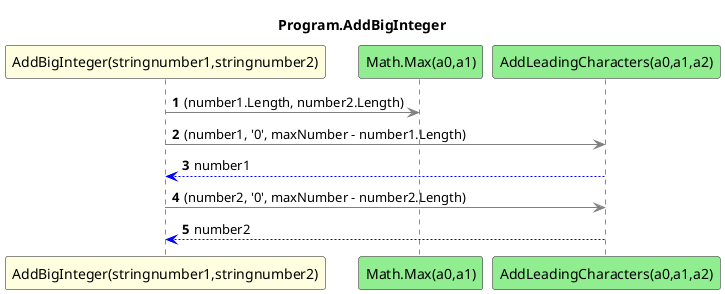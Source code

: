 @startuml Program.AddBigInteger
title Program.AddBigInteger
participant "AddBigInteger(stringnumber1,stringnumber2)" as AddBigInteger_p0_p1 #LightYellow
participant "Math.Max(a0,a1)" as Math_Max_a0_a1 #LightGreen
participant "AddLeadingCharacters(a0,a1,a2)" as AddLeadingCharacters_a0_a1_a2 #LightGreen
autonumber
AddBigInteger_p0_p1 -[#grey]> Math_Max_a0_a1 : (number1.Length, number2.Length)
AddBigInteger_p0_p1 -[#grey]> AddLeadingCharacters_a0_a1_a2 : (number1, '0', maxNumber - number1.Length)
AddLeadingCharacters_a0_a1_a2 -[#blue]-> AddBigInteger_p0_p1 : number1
AddBigInteger_p0_p1 -[#grey]> AddLeadingCharacters_a0_a1_a2 : (number2, '0', maxNumber - number2.Length)
AddLeadingCharacters_a0_a1_a2 -[#blue]-> AddBigInteger_p0_p1 : number2
@enduml
